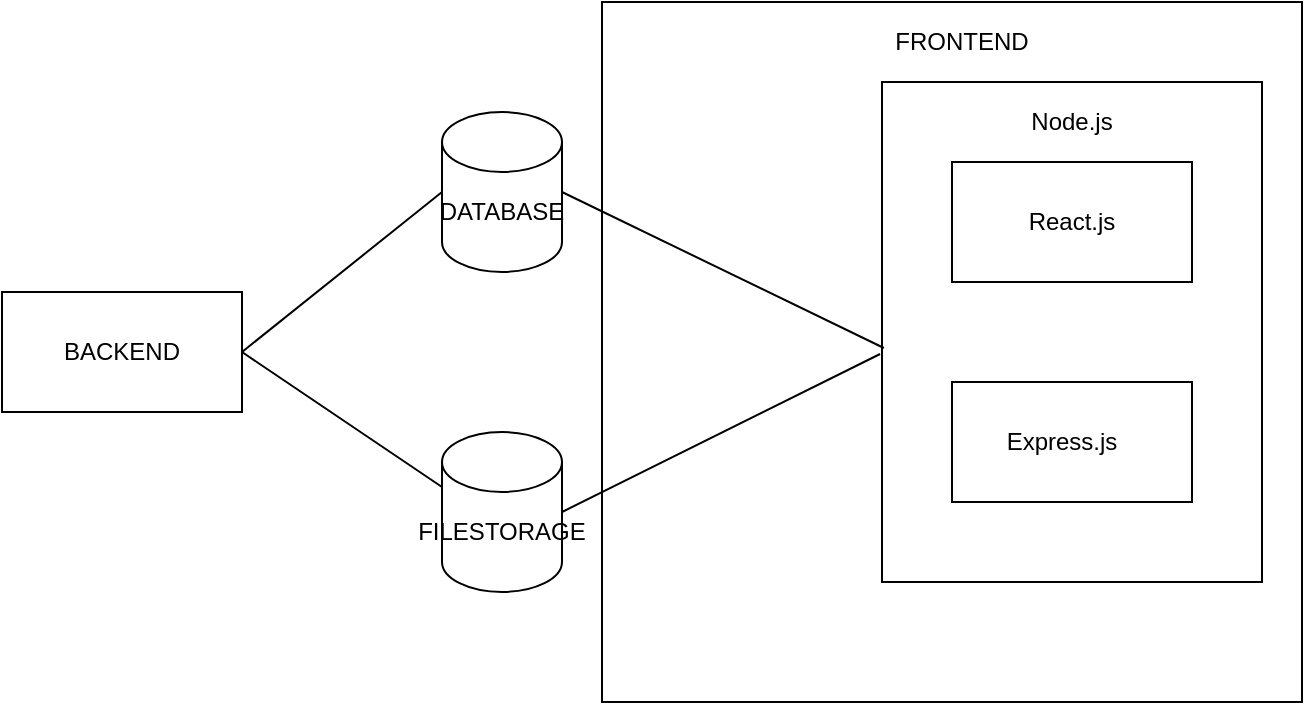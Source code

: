 <mxfile version="17.4.2" type="device"><diagram id="4FWGYBgGyfndmw39Y_TN" name="Page-1"><mxGraphModel dx="868" dy="452" grid="1" gridSize="10" guides="1" tooltips="1" connect="1" arrows="1" fold="1" page="1" pageScale="1" pageWidth="827" pageHeight="1169" math="0" shadow="0"><root><mxCell id="0"/><mxCell id="1" parent="0"/><mxCell id="BD-BD4ofNveB-jqIzGAW-11" value="" style="whiteSpace=wrap;html=1;aspect=fixed;" parent="1" vertex="1"><mxGeometry x="350" width="350" height="350" as="geometry"/></mxCell><mxCell id="BD-BD4ofNveB-jqIzGAW-5" value="" style="rounded=0;whiteSpace=wrap;html=1;" parent="1" vertex="1"><mxGeometry x="490" y="40" width="190" height="250" as="geometry"/></mxCell><mxCell id="BD-BD4ofNveB-jqIzGAW-1" value="" style="rounded=0;whiteSpace=wrap;html=1;" parent="1" vertex="1"><mxGeometry x="50" y="145" width="120" height="60" as="geometry"/></mxCell><mxCell id="BD-BD4ofNveB-jqIzGAW-2" value="" style="rounded=0;whiteSpace=wrap;html=1;" parent="1" vertex="1"><mxGeometry x="525" y="190" width="120" height="60" as="geometry"/></mxCell><mxCell id="BD-BD4ofNveB-jqIzGAW-3" value="" style="shape=cylinder3;whiteSpace=wrap;html=1;boundedLbl=1;backgroundOutline=1;size=15;" parent="1" vertex="1"><mxGeometry x="270" y="55" width="60" height="80" as="geometry"/></mxCell><mxCell id="BD-BD4ofNveB-jqIzGAW-4" value="" style="rounded=0;whiteSpace=wrap;html=1;" parent="1" vertex="1"><mxGeometry x="525" y="80" width="120" height="60" as="geometry"/></mxCell><mxCell id="BD-BD4ofNveB-jqIzGAW-6" value="BACKEND" style="text;html=1;strokeColor=none;fillColor=none;align=center;verticalAlign=middle;whiteSpace=wrap;rounded=0;" parent="1" vertex="1"><mxGeometry x="60" y="165" width="100" height="20" as="geometry"/></mxCell><mxCell id="BD-BD4ofNveB-jqIzGAW-7" value="DATABASE" style="text;html=1;strokeColor=none;fillColor=none;align=center;verticalAlign=middle;whiteSpace=wrap;rounded=0;" parent="1" vertex="1"><mxGeometry x="280" y="95" width="40" height="20" as="geometry"/></mxCell><mxCell id="BD-BD4ofNveB-jqIzGAW-8" value="Node.js" style="text;html=1;strokeColor=none;fillColor=none;align=center;verticalAlign=middle;whiteSpace=wrap;rounded=0;" parent="1" vertex="1"><mxGeometry x="565" y="50" width="40" height="20" as="geometry"/></mxCell><mxCell id="BD-BD4ofNveB-jqIzGAW-9" value="React.js" style="text;html=1;strokeColor=none;fillColor=none;align=center;verticalAlign=middle;whiteSpace=wrap;rounded=0;" parent="1" vertex="1"><mxGeometry x="565" y="100" width="40" height="20" as="geometry"/></mxCell><mxCell id="BD-BD4ofNveB-jqIzGAW-10" value="Express.js" style="text;html=1;strokeColor=none;fillColor=none;align=center;verticalAlign=middle;whiteSpace=wrap;rounded=0;" parent="1" vertex="1"><mxGeometry x="560" y="210" width="40" height="20" as="geometry"/></mxCell><mxCell id="BD-BD4ofNveB-jqIzGAW-12" value="FRONTEND" style="text;html=1;strokeColor=none;fillColor=none;align=center;verticalAlign=middle;whiteSpace=wrap;rounded=0;" parent="1" vertex="1"><mxGeometry x="510" y="10" width="40" height="20" as="geometry"/></mxCell><mxCell id="BD-BD4ofNveB-jqIzGAW-13" value="" style="endArrow=none;html=1;entryX=0;entryY=0.5;entryDx=0;entryDy=0;entryPerimeter=0;exitX=1;exitY=0.5;exitDx=0;exitDy=0;" parent="1" source="BD-BD4ofNveB-jqIzGAW-1" target="BD-BD4ofNveB-jqIzGAW-3" edge="1"><mxGeometry width="50" height="50" relative="1" as="geometry"><mxPoint x="260" y="295" as="sourcePoint"/><mxPoint x="310" y="245" as="targetPoint"/></mxGeometry></mxCell><mxCell id="BD-BD4ofNveB-jqIzGAW-14" value="" style="endArrow=none;html=1;exitX=1;exitY=0.5;exitDx=0;exitDy=0;exitPerimeter=0;entryX=0.005;entryY=0.532;entryDx=0;entryDy=0;entryPerimeter=0;" parent="1" source="BD-BD4ofNveB-jqIzGAW-3" target="BD-BD4ofNveB-jqIzGAW-5" edge="1"><mxGeometry width="50" height="50" relative="1" as="geometry"><mxPoint x="200" y="400" as="sourcePoint"/><mxPoint x="490" y="190" as="targetPoint"/></mxGeometry></mxCell><mxCell id="Zo2L4uMqTgtJ8KRRT2xD-1" value="" style="shape=cylinder3;whiteSpace=wrap;html=1;boundedLbl=1;backgroundOutline=1;size=15;" vertex="1" parent="1"><mxGeometry x="270" y="215" width="60" height="80" as="geometry"/></mxCell><mxCell id="Zo2L4uMqTgtJ8KRRT2xD-2" value="FILESTORAGE" style="text;html=1;strokeColor=none;fillColor=none;align=center;verticalAlign=middle;whiteSpace=wrap;rounded=0;" vertex="1" parent="1"><mxGeometry x="280" y="255" width="40" height="20" as="geometry"/></mxCell><mxCell id="Zo2L4uMqTgtJ8KRRT2xD-3" value="" style="endArrow=none;html=1;rounded=0;exitX=0;exitY=0;exitDx=0;exitDy=27.5;exitPerimeter=0;" edge="1" parent="1" source="Zo2L4uMqTgtJ8KRRT2xD-1"><mxGeometry width="50" height="50" relative="1" as="geometry"><mxPoint x="160" y="285" as="sourcePoint"/><mxPoint x="170" y="175" as="targetPoint"/></mxGeometry></mxCell><mxCell id="Zo2L4uMqTgtJ8KRRT2xD-4" value="" style="endArrow=none;html=1;rounded=0;exitX=1;exitY=0.5;exitDx=0;exitDy=0;exitPerimeter=0;entryX=-0.005;entryY=0.544;entryDx=0;entryDy=0;entryPerimeter=0;" edge="1" parent="1" source="Zo2L4uMqTgtJ8KRRT2xD-1" target="BD-BD4ofNveB-jqIzGAW-5"><mxGeometry width="50" height="50" relative="1" as="geometry"><mxPoint x="370" y="430" as="sourcePoint"/><mxPoint x="520" y="220" as="targetPoint"/></mxGeometry></mxCell></root></mxGraphModel></diagram></mxfile>